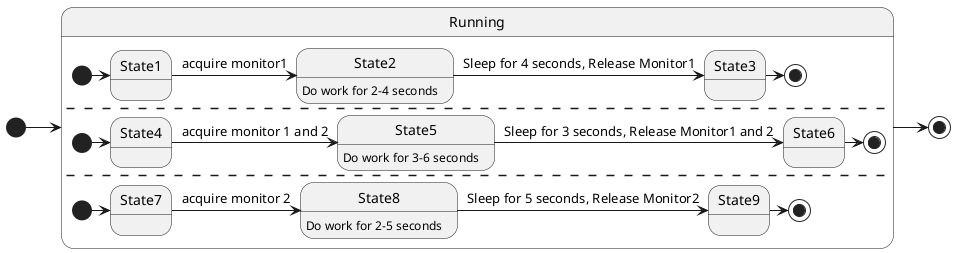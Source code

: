@startuml

[*] -> Running

state Running{

    [*] -> State1
    State1 -> State2 : acquire monitor1
    State2 : Do work for 2-4 seconds
    State2 -> State3 : Sleep for 4 seconds, Release Monitor1
    State3 -> [*]

    --
    [*] -> State4
    State4 -> State5 : acquire monitor 1 and 2
    State5 : Do work for 3-6 seconds
    State5 -> State6 : Sleep for 3 seconds, Release Monitor1 and 2
    State6 -> [*]
    --
    [*] -> State7
    State7 -> State8 : acquire monitor 2
    State8 : Do work for 2-5 seconds
    State8 -> State9 : Sleep for 5 seconds, Release Monitor2
    State9 -> [*]
}

Running -> [*]

@enduml